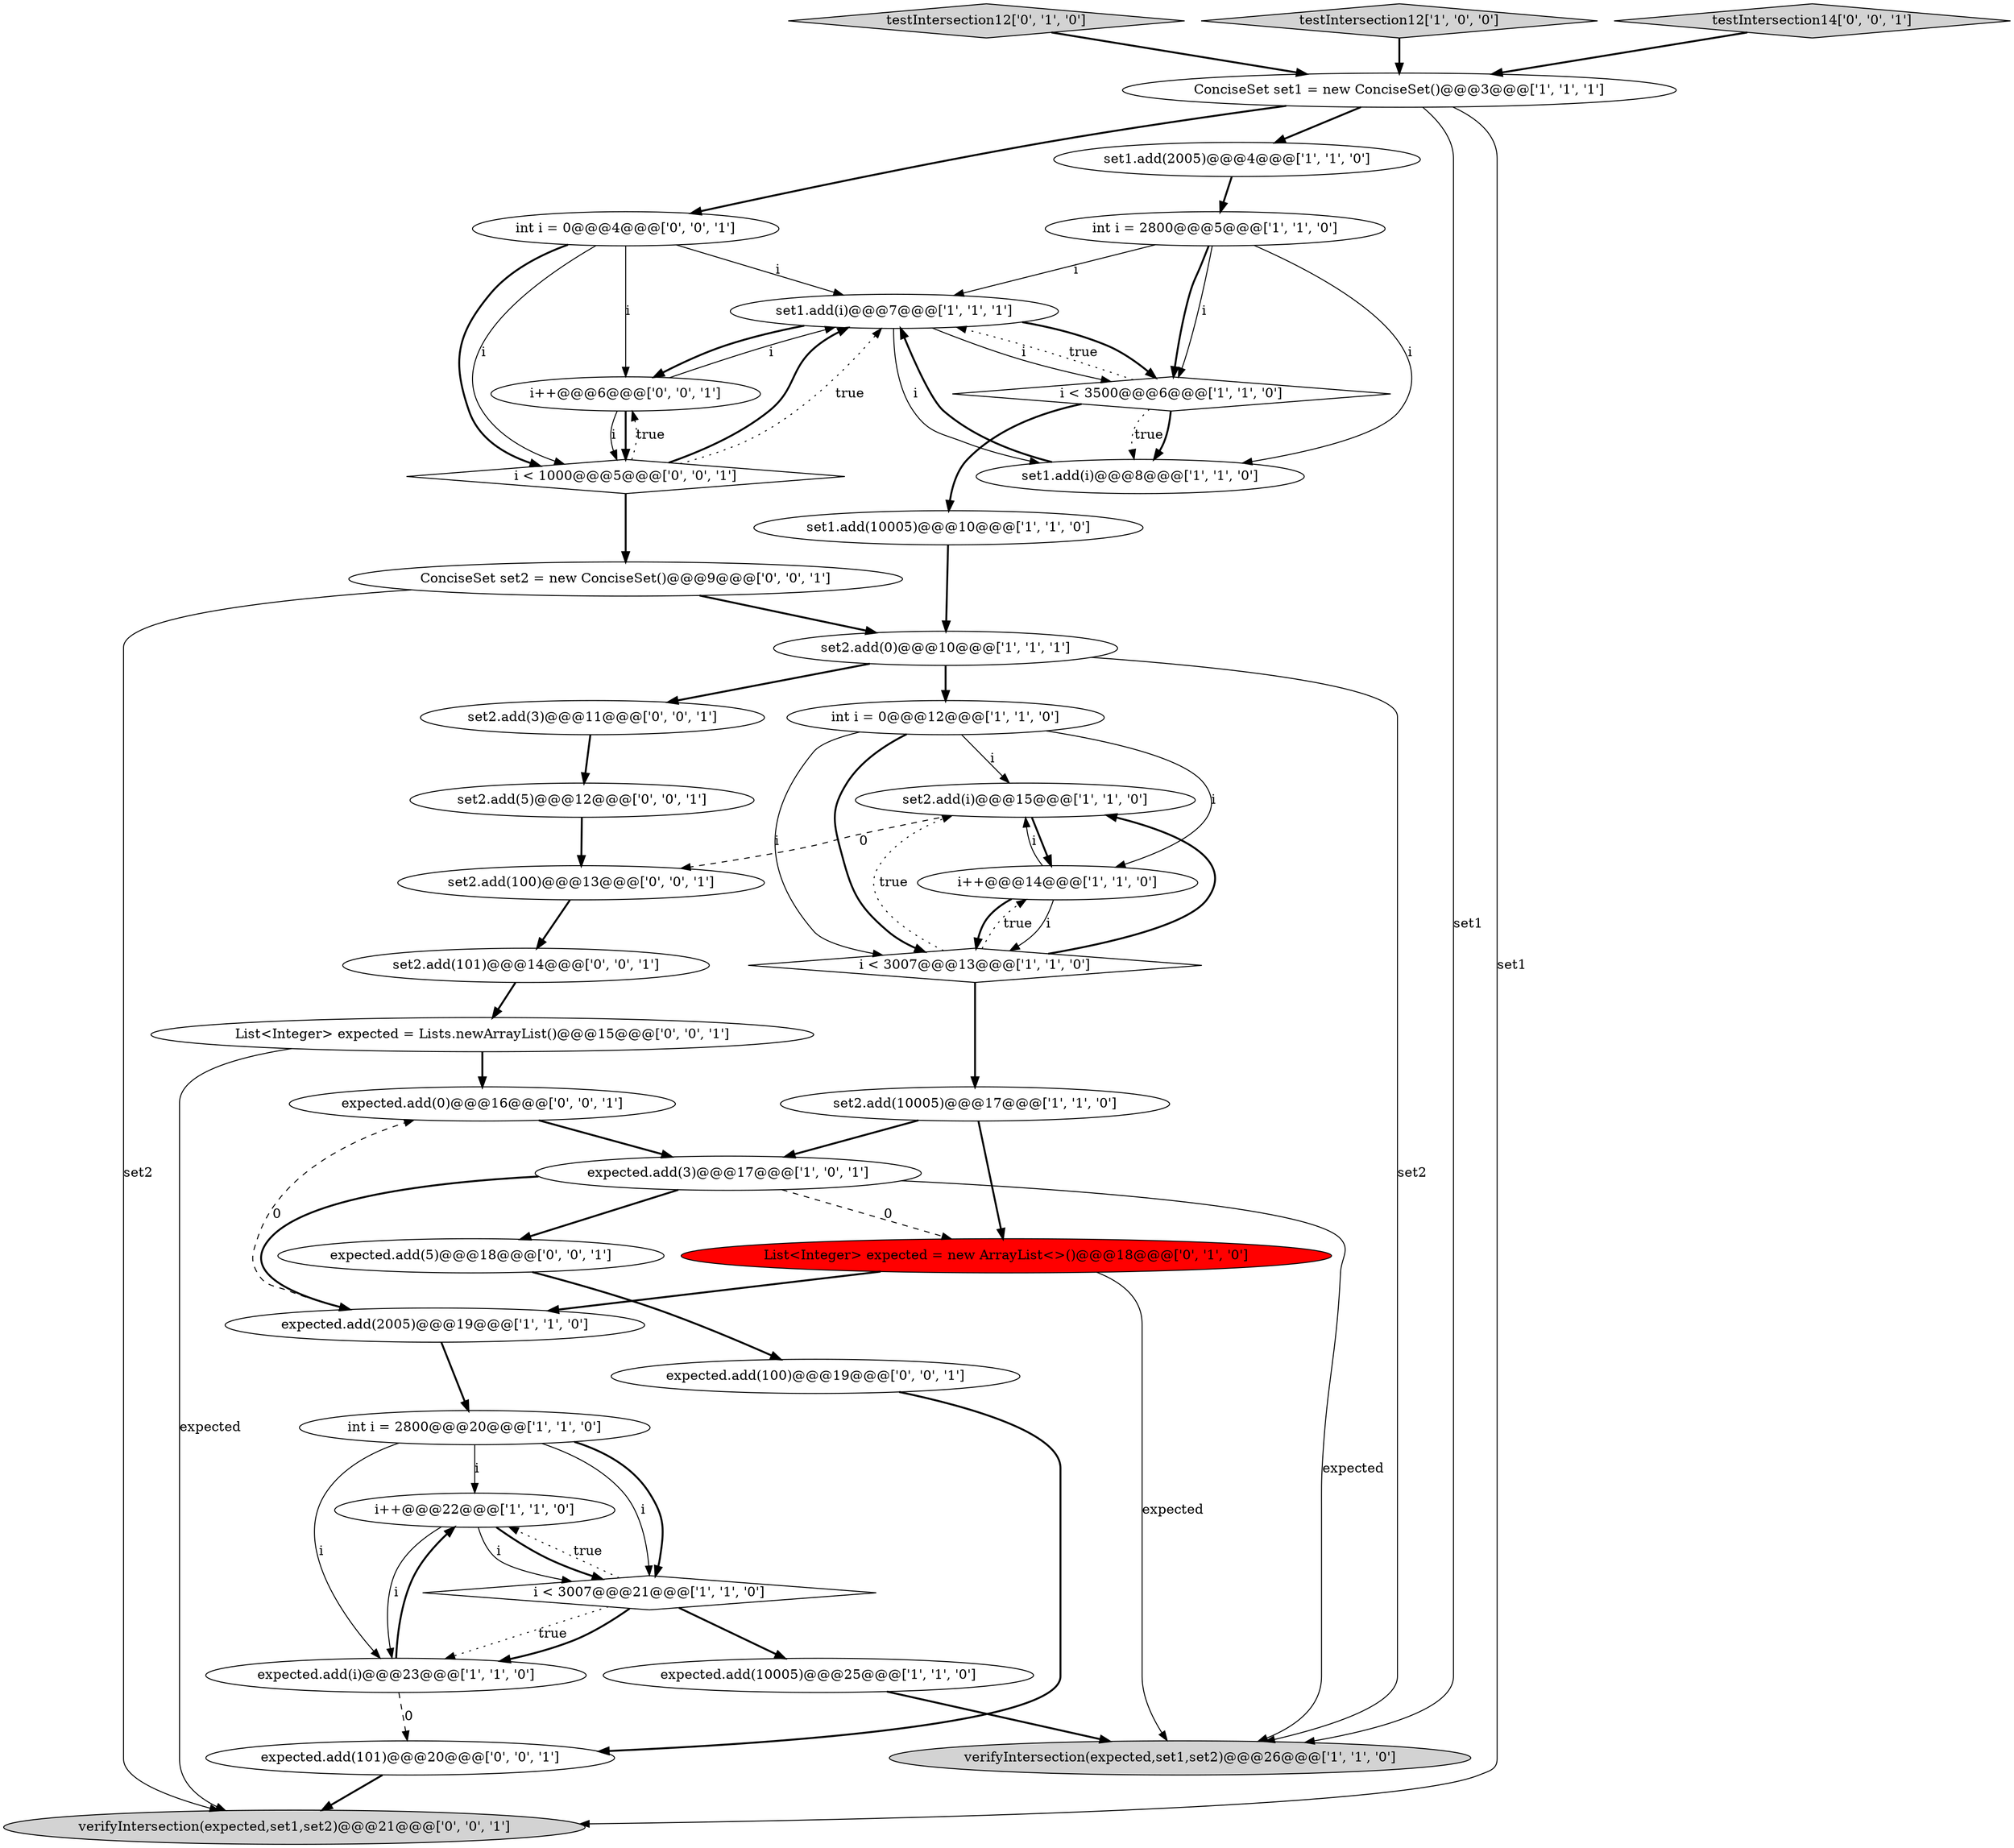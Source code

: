 digraph {
34 [style = filled, label = "ConciseSet set2 = new ConciseSet()@@@9@@@['0', '0', '1']", fillcolor = white, shape = ellipse image = "AAA0AAABBB3BBB"];
9 [style = filled, label = "expected.add(2005)@@@19@@@['1', '1', '0']", fillcolor = white, shape = ellipse image = "AAA0AAABBB1BBB"];
4 [style = filled, label = "expected.add(10005)@@@25@@@['1', '1', '0']", fillcolor = white, shape = ellipse image = "AAA0AAABBB1BBB"];
22 [style = filled, label = "List<Integer> expected = new ArrayList<>()@@@18@@@['0', '1', '0']", fillcolor = red, shape = ellipse image = "AAA1AAABBB2BBB"];
10 [style = filled, label = "expected.add(3)@@@17@@@['1', '0', '1']", fillcolor = white, shape = ellipse image = "AAA0AAABBB1BBB"];
29 [style = filled, label = "expected.add(100)@@@19@@@['0', '0', '1']", fillcolor = white, shape = ellipse image = "AAA0AAABBB3BBB"];
23 [style = filled, label = "testIntersection12['0', '1', '0']", fillcolor = lightgray, shape = diamond image = "AAA0AAABBB2BBB"];
18 [style = filled, label = "set2.add(i)@@@15@@@['1', '1', '0']", fillcolor = white, shape = ellipse image = "AAA0AAABBB1BBB"];
38 [style = filled, label = "set2.add(100)@@@13@@@['0', '0', '1']", fillcolor = white, shape = ellipse image = "AAA0AAABBB3BBB"];
13 [style = filled, label = "i++@@@22@@@['1', '1', '0']", fillcolor = white, shape = ellipse image = "AAA0AAABBB1BBB"];
26 [style = filled, label = "expected.add(0)@@@16@@@['0', '0', '1']", fillcolor = white, shape = ellipse image = "AAA0AAABBB3BBB"];
11 [style = filled, label = "i < 3007@@@13@@@['1', '1', '0']", fillcolor = white, shape = diamond image = "AAA0AAABBB1BBB"];
14 [style = filled, label = "int i = 0@@@12@@@['1', '1', '0']", fillcolor = white, shape = ellipse image = "AAA0AAABBB1BBB"];
3 [style = filled, label = "testIntersection12['1', '0', '0']", fillcolor = lightgray, shape = diamond image = "AAA0AAABBB1BBB"];
19 [style = filled, label = "i++@@@14@@@['1', '1', '0']", fillcolor = white, shape = ellipse image = "AAA0AAABBB1BBB"];
12 [style = filled, label = "int i = 2800@@@20@@@['1', '1', '0']", fillcolor = white, shape = ellipse image = "AAA0AAABBB1BBB"];
16 [style = filled, label = "verifyIntersection(expected,set1,set2)@@@26@@@['1', '1', '0']", fillcolor = lightgray, shape = ellipse image = "AAA0AAABBB1BBB"];
25 [style = filled, label = "expected.add(101)@@@20@@@['0', '0', '1']", fillcolor = white, shape = ellipse image = "AAA0AAABBB3BBB"];
27 [style = filled, label = "int i = 0@@@4@@@['0', '0', '1']", fillcolor = white, shape = ellipse image = "AAA0AAABBB3BBB"];
21 [style = filled, label = "expected.add(i)@@@23@@@['1', '1', '0']", fillcolor = white, shape = ellipse image = "AAA0AAABBB1BBB"];
6 [style = filled, label = "set1.add(10005)@@@10@@@['1', '1', '0']", fillcolor = white, shape = ellipse image = "AAA0AAABBB1BBB"];
1 [style = filled, label = "int i = 2800@@@5@@@['1', '1', '0']", fillcolor = white, shape = ellipse image = "AAA0AAABBB1BBB"];
17 [style = filled, label = "set1.add(2005)@@@4@@@['1', '1', '0']", fillcolor = white, shape = ellipse image = "AAA0AAABBB1BBB"];
32 [style = filled, label = "List<Integer> expected = Lists.newArrayList()@@@15@@@['0', '0', '1']", fillcolor = white, shape = ellipse image = "AAA0AAABBB3BBB"];
0 [style = filled, label = "ConciseSet set1 = new ConciseSet()@@@3@@@['1', '1', '1']", fillcolor = white, shape = ellipse image = "AAA0AAABBB1BBB"];
20 [style = filled, label = "i < 3007@@@21@@@['1', '1', '0']", fillcolor = white, shape = diamond image = "AAA0AAABBB1BBB"];
35 [style = filled, label = "set2.add(101)@@@14@@@['0', '0', '1']", fillcolor = white, shape = ellipse image = "AAA0AAABBB3BBB"];
5 [style = filled, label = "set1.add(i)@@@7@@@['1', '1', '1']", fillcolor = white, shape = ellipse image = "AAA0AAABBB1BBB"];
15 [style = filled, label = "i < 3500@@@6@@@['1', '1', '0']", fillcolor = white, shape = diamond image = "AAA0AAABBB1BBB"];
33 [style = filled, label = "i++@@@6@@@['0', '0', '1']", fillcolor = white, shape = ellipse image = "AAA0AAABBB3BBB"];
2 [style = filled, label = "set2.add(0)@@@10@@@['1', '1', '1']", fillcolor = white, shape = ellipse image = "AAA0AAABBB1BBB"];
30 [style = filled, label = "verifyIntersection(expected,set1,set2)@@@21@@@['0', '0', '1']", fillcolor = lightgray, shape = ellipse image = "AAA0AAABBB3BBB"];
31 [style = filled, label = "set2.add(5)@@@12@@@['0', '0', '1']", fillcolor = white, shape = ellipse image = "AAA0AAABBB3BBB"];
7 [style = filled, label = "set1.add(i)@@@8@@@['1', '1', '0']", fillcolor = white, shape = ellipse image = "AAA0AAABBB1BBB"];
8 [style = filled, label = "set2.add(10005)@@@17@@@['1', '1', '0']", fillcolor = white, shape = ellipse image = "AAA0AAABBB1BBB"];
36 [style = filled, label = "testIntersection14['0', '0', '1']", fillcolor = lightgray, shape = diamond image = "AAA0AAABBB3BBB"];
37 [style = filled, label = "i < 1000@@@5@@@['0', '0', '1']", fillcolor = white, shape = diamond image = "AAA0AAABBB3BBB"];
24 [style = filled, label = "set2.add(3)@@@11@@@['0', '0', '1']", fillcolor = white, shape = ellipse image = "AAA0AAABBB3BBB"];
28 [style = filled, label = "expected.add(5)@@@18@@@['0', '0', '1']", fillcolor = white, shape = ellipse image = "AAA0AAABBB3BBB"];
8->10 [style = bold, label=""];
34->30 [style = solid, label="set2"];
26->10 [style = bold, label=""];
25->30 [style = bold, label=""];
1->5 [style = solid, label="i"];
27->37 [style = solid, label="i"];
14->11 [style = solid, label="i"];
5->15 [style = bold, label=""];
19->11 [style = bold, label=""];
10->22 [style = dashed, label="0"];
15->7 [style = dotted, label="true"];
37->5 [style = bold, label=""];
36->0 [style = bold, label=""];
27->5 [style = solid, label="i"];
34->2 [style = bold, label=""];
2->14 [style = bold, label=""];
21->25 [style = dashed, label="0"];
20->13 [style = dotted, label="true"];
19->11 [style = solid, label="i"];
2->24 [style = bold, label=""];
14->11 [style = bold, label=""];
4->16 [style = bold, label=""];
21->13 [style = bold, label=""];
0->30 [style = solid, label="set1"];
13->21 [style = solid, label="i"];
12->20 [style = solid, label="i"];
5->33 [style = bold, label=""];
13->20 [style = solid, label="i"];
0->17 [style = bold, label=""];
22->9 [style = bold, label=""];
18->19 [style = bold, label=""];
32->26 [style = bold, label=""];
37->5 [style = dotted, label="true"];
11->18 [style = bold, label=""];
3->0 [style = bold, label=""];
8->22 [style = bold, label=""];
6->2 [style = bold, label=""];
7->5 [style = bold, label=""];
33->37 [style = solid, label="i"];
11->8 [style = bold, label=""];
11->19 [style = dotted, label="true"];
38->35 [style = bold, label=""];
22->16 [style = solid, label="expected"];
15->5 [style = dotted, label="true"];
28->29 [style = bold, label=""];
17->1 [style = bold, label=""];
32->30 [style = solid, label="expected"];
12->20 [style = bold, label=""];
35->32 [style = bold, label=""];
5->7 [style = solid, label="i"];
27->33 [style = solid, label="i"];
31->38 [style = bold, label=""];
23->0 [style = bold, label=""];
1->15 [style = solid, label="i"];
33->5 [style = solid, label="i"];
27->37 [style = bold, label=""];
2->16 [style = solid, label="set2"];
24->31 [style = bold, label=""];
19->18 [style = solid, label="i"];
9->26 [style = dashed, label="0"];
10->9 [style = bold, label=""];
9->12 [style = bold, label=""];
33->37 [style = bold, label=""];
37->33 [style = dotted, label="true"];
10->28 [style = bold, label=""];
15->7 [style = bold, label=""];
0->27 [style = bold, label=""];
1->15 [style = bold, label=""];
29->25 [style = bold, label=""];
14->18 [style = solid, label="i"];
15->6 [style = bold, label=""];
20->21 [style = dotted, label="true"];
11->18 [style = dotted, label="true"];
18->38 [style = dashed, label="0"];
10->16 [style = solid, label="expected"];
20->4 [style = bold, label=""];
20->21 [style = bold, label=""];
14->19 [style = solid, label="i"];
5->15 [style = solid, label="i"];
37->34 [style = bold, label=""];
12->13 [style = solid, label="i"];
12->21 [style = solid, label="i"];
0->16 [style = solid, label="set1"];
1->7 [style = solid, label="i"];
13->20 [style = bold, label=""];
}
